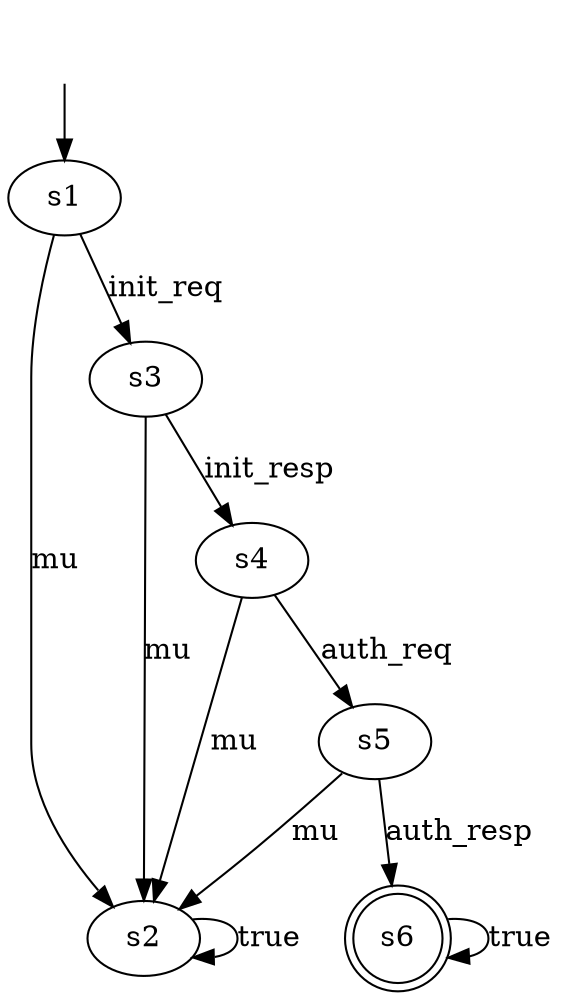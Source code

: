 digraph formula_5 {
s1 [label="s1"];
s2 [label="s2"];
s3 [label="s3"];
s4 [label="s4"];
s5 [label="s5"];
s6 [label="s6", shape=doublecircle];
s1 -> s2  [label="mu"];
s1 -> s3  [label="init_req"];
s2 -> s2  [label="true"];
s3 -> s2  [label="mu"];
s3 -> s4  [label="init_resp"];
s4 -> s2  [label="mu"];
s4 -> s5  [label="auth_req"];
s5 -> s2  [label="mu"];
s5 -> s6  [label="auth_resp"];
s6 -> s6  [label="true"];
__start0 [label="", shape=none];
__start0 -> s1  [label=""];
}
